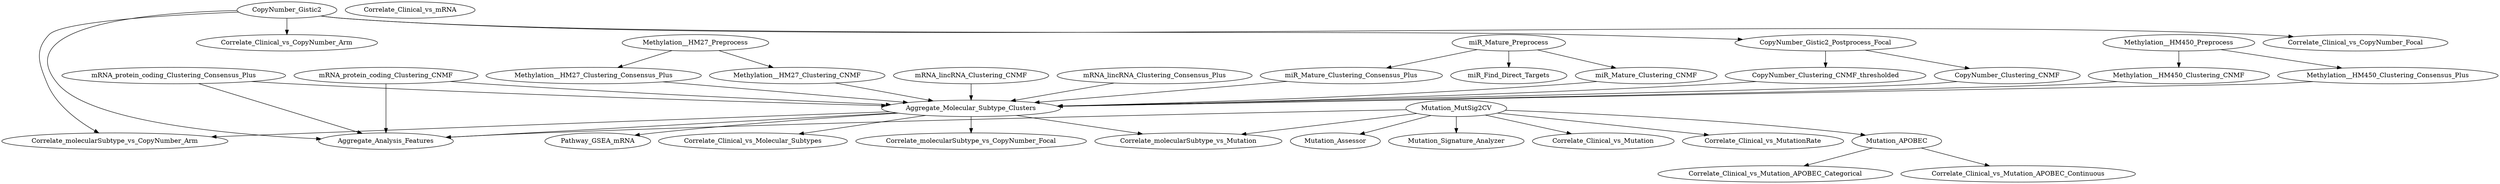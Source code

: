 digraph "Analyses" {
    "Aggregate_Molecular_Subtype_Clusters";
    "Aggregate_Analysis_Features";
    "CopyNumber_Clustering_CNMF";
    "CopyNumber_Clustering_CNMF_thresholded";
    "CopyNumber_Gistic2";
    "CopyNumber_Gistic2_Postprocess_Focal";
    "Correlate_Clinical_vs_CopyNumber_Arm";
    "Correlate_Clinical_vs_CopyNumber_Focal";
    "Correlate_Clinical_vs_Molecular_Subtypes";
    "Correlate_Clinical_vs_mRNA";
    "Correlate_Clinical_vs_Mutation";
    "Correlate_Clinical_vs_MutationRate";
    "Correlate_Clinical_vs_Mutation_APOBEC_Categorical";
    "Correlate_Clinical_vs_Mutation_APOBEC_Continuous";
    "Correlate_molecularSubtype_vs_CopyNumber_Arm";
    "Correlate_molecularSubtype_vs_CopyNumber_Focal";
    "Correlate_molecularSubtype_vs_Mutation";
    "Methylation__HM27_Preprocess";
    "Methylation__HM450_Preprocess";
    "Methylation__HM27_Clustering_CNMF";
    "Methylation__HM450_Clustering_CNMF";
    "Methylation__HM27_Clustering_Consensus_Plus";
    "Methylation__HM450_Clustering_Consensus_Plus";
    "mRNA_lincRNA_Clustering_CNMF";
    "mRNA_lincRNA_Clustering_Consensus_Plus";
    "mRNA_protein_coding_Clustering_CNMF";
    "mRNA_protein_coding_Clustering_Consensus_Plus";
    "miR_Find_Direct_Targets";
    "miR_Mature_Clustering_CNMF";
    "miR_Mature_Clustering_Consensus_Plus";
    "miR_Mature_Preprocess";
    "Mutation_APOBEC";
    "Mutation_Assessor";
    "Mutation_MutSig2CV";
    "Mutation_Signature_Analyzer";
    "Pathway_GSEA_mRNA";
    "Mutation_APOBEC" -> "Correlate_Clinical_vs_Mutation_APOBEC_Categorical" [ satisfiedMode="OnComplete" ];
    "Mutation_APOBEC" -> "Correlate_Clinical_vs_Mutation_APOBEC_Continuous" [ satisfiedMode="OnComplete" ];
    "Mutation_MutSig2CV" -> "Mutation_APOBEC" [ satisfiedMode="OnComplete" ];
    "Mutation_MutSig2CV" -> "Mutation_Assessor" [ satisfiedMode="OnComplete" ];
    "Mutation_MutSig2CV" -> "Mutation_Signature_Analyzer" [ satisfiedMode="OnComplete" ];
    "Mutation_MutSig2CV" -> "Correlate_Clinical_vs_Mutation" [ satisfiedMode="OnComplete" ];
    "Mutation_MutSig2CV" -> "Correlate_Clinical_vs_MutationRate" [ satisfiedMode="OnComplete" ];
    "Mutation_MutSig2CV" -> "Correlate_molecularSubtype_vs_Mutation" [ satisfiedMode="OnComplete" ];
    "Mutation_MutSig2CV" -> "Aggregate_Analysis_Features" [ satisfiedMode="Always" ];
    "Aggregate_Molecular_Subtype_Clusters" -> "Correlate_molecularSubtype_vs_Mutation" [ satisfiedMode="OnComplete" ];
    "Aggregate_Molecular_Subtype_Clusters" -> "Correlate_Clinical_vs_Molecular_Subtypes" [ satisfiedMode="OnComplete" ];
    "Aggregate_Molecular_Subtype_Clusters" -> "Correlate_molecularSubtype_vs_CopyNumber_Arm" [ satisfiedMode="OnComplete" ];
    "Aggregate_Molecular_Subtype_Clusters" -> "Correlate_molecularSubtype_vs_CopyNumber_Focal" [ satisfiedMode="OnComplete" ];
    "Aggregate_Molecular_Subtype_Clusters" -> "Aggregate_Analysis_Features" [ satisfiedMode="Always" ];
    "Aggregate_Molecular_Subtype_Clusters" -> "Pathway_GSEA_mRNA" [ satisfiedMode="OnComplete" ];
    "CopyNumber_Clustering_CNMF" -> "Aggregate_Molecular_Subtype_Clusters" [ satisfiedMode="Always" ];
    "CopyNumber_Clustering_CNMF_thresholded" -> "Aggregate_Molecular_Subtype_Clusters" [ satisfiedMode="Always" ];
    "CopyNumber_Gistic2" -> "CopyNumber_Gistic2_Postprocess_Focal" [ satisfiedMode="OnComplete" ];
    "CopyNumber_Gistic2" -> "Correlate_molecularSubtype_vs_CopyNumber_Arm" [ satisfiedMode="OnComplete" ];
    "CopyNumber_Gistic2" -> "Correlate_Clinical_vs_CopyNumber_Arm" [ satisfiedMode="OnComplete" ];
    "CopyNumber_Gistic2" -> "Correlate_Clinical_vs_CopyNumber_Focal" [ satisfiedMode="OnComplete" ];
    "CopyNumber_Gistic2" -> "Aggregate_Analysis_Features" [ satisfiedMode="Always" ];
    "CopyNumber_Gistic2_Postprocess_Focal" -> "CopyNumber_Clustering_CNMF" [ satisfiedMode="OnComplete" ];
    "CopyNumber_Gistic2_Postprocess_Focal" -> "CopyNumber_Clustering_CNMF_thresholded" [ satisfiedMode="OnComplete" ];
    "Methylation__HM27_Preprocess" -> "Methylation__HM27_Clustering_CNMF" [ satisfiedMode="OnComplete" ];
    "Methylation__HM450_Preprocess" -> "Methylation__HM450_Clustering_CNMF" [ satisfiedMode="OnComplete" ];
    "Methylation__HM27_Preprocess" -> "Methylation__HM27_Clustering_Consensus_Plus" [ satisfiedMode="OnComplete" ];
    "Methylation__HM450_Preprocess" -> "Methylation__HM450_Clustering_Consensus_Plus" [ satisfiedMode="OnComplete" ];
    "Methylation__HM27_Clustering_CNMF" -> "Aggregate_Molecular_Subtype_Clusters" [ satisfiedMode="Always" ];
    "Methylation__HM450_Clustering_CNMF" -> "Aggregate_Molecular_Subtype_Clusters" [ satisfiedMode="Always" ];
    "Methylation__HM27_Clustering_Consensus_Plus" -> "Aggregate_Molecular_Subtype_Clusters" [ satisfiedMode="Always" ];
    "Methylation__HM450_Clustering_Consensus_Plus" -> "Aggregate_Molecular_Subtype_Clusters" [ satisfiedMode="Always" ];
    "mRNA_lincRNA_Clustering_CNMF" -> "Aggregate_Molecular_Subtype_Clusters" [ satisfiedMode="Always" ];
    "mRNA_lincRNA_Clustering_Consensus_Plus" -> "Aggregate_Molecular_Subtype_Clusters" [ satisfiedMode="Always" ];
    "mRNA_protein_coding_Clustering_CNMF" -> "Aggregate_Molecular_Subtype_Clusters" [ satisfiedMode="Always" ];
    "mRNA_protein_coding_Clustering_CNMF" -> "Aggregate_Analysis_Features" [ satisfiedMode="Always" ];
    "mRNA_protein_coding_Clustering_Consensus_Plus" -> "Aggregate_Molecular_Subtype_Clusters" [ satisfiedMode="Always" ];
    "mRNA_protein_coding_Clustering_Consensus_Plus" -> "Aggregate_Analysis_Features" [ satisfiedMode="Always" ];
    "miR_Mature_Clustering_CNMF" -> "Aggregate_Molecular_Subtype_Clusters" [ satisfiedMode="Always" ];
    "miR_Mature_Clustering_Consensus_Plus" -> "Aggregate_Molecular_Subtype_Clusters" [ satisfiedMode="Always" ];
    "miR_Mature_Preprocess" -> "miR_Find_Direct_Targets" [ satisfiedMode="OnComplete" ];
    "miR_Mature_Preprocess" -> "miR_Mature_Clustering_CNMF" [ satisfiedMode="OnComplete" ];
    "miR_Mature_Preprocess" -> "miR_Mature_Clustering_Consensus_Plus" [ satisfiedMode="OnComplete" ];
}
